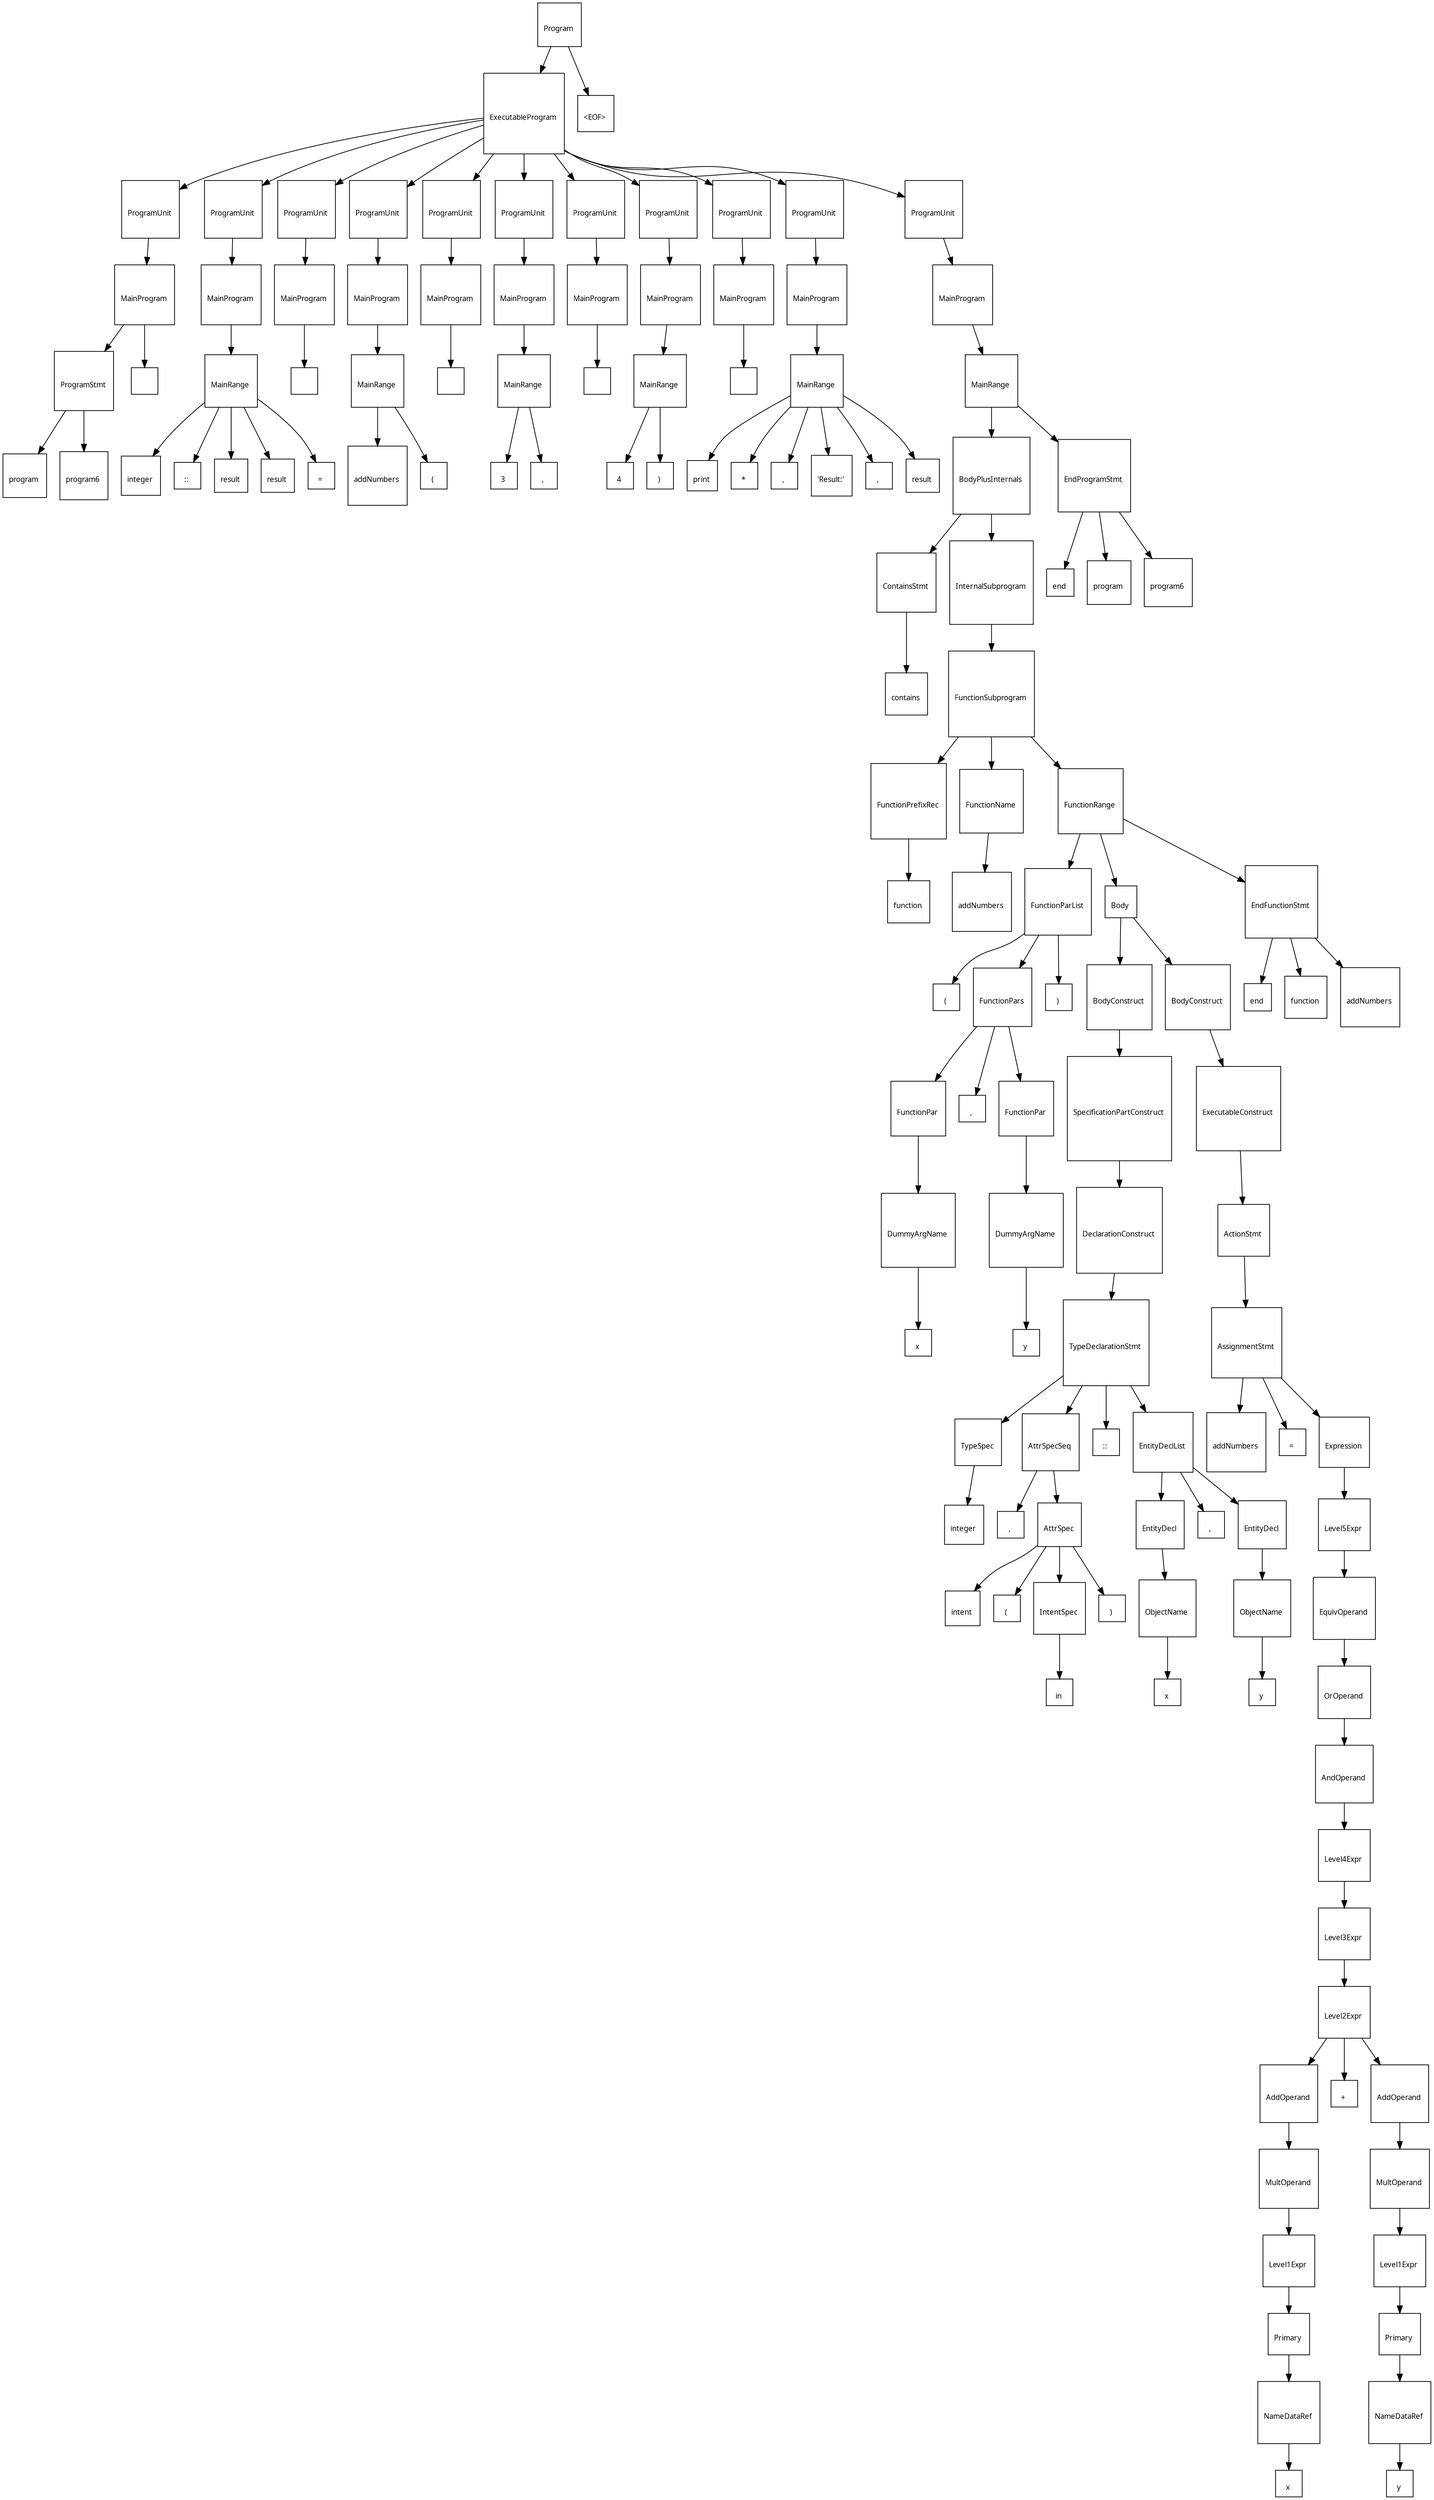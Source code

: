 digraph G {
  charset="UTF-8"
  node [shape=square, fontname="Arial Unicode MS"];
  "3f7b96d8-d9c5-45c6-9dba-42b05bca8d0e" [label="\lProgram \n", fontsize=10];
  "3f7b96d8-d9c5-45c6-9dba-42b05bca8d0e" -> "b9318d45-5e41-418b-8f4a-22954b1f49f7";
  "b9318d45-5e41-418b-8f4a-22954b1f49f7" [label="\lExecutableProgram \n", fontsize=10];
  "b9318d45-5e41-418b-8f4a-22954b1f49f7" -> "693ccd7b-6b8a-4dba-af21-37ac4c31fe65";
  "693ccd7b-6b8a-4dba-af21-37ac4c31fe65" [label="\lProgramUnit \n", fontsize=10];
  "693ccd7b-6b8a-4dba-af21-37ac4c31fe65" -> "130dec01-a324-41bd-8628-a98039d57e2a";
  "130dec01-a324-41bd-8628-a98039d57e2a" [label="\lMainProgram \n", fontsize=10];
  "130dec01-a324-41bd-8628-a98039d57e2a" -> "323e25f2-792b-4c8a-a56d-dda9ae2aeafb";
  "323e25f2-792b-4c8a-a56d-dda9ae2aeafb" [label="\lProgramStmt \n", fontsize=10];
  "323e25f2-792b-4c8a-a56d-dda9ae2aeafb" -> "c8368f9d-51af-4e3f-8fe8-7b04727d56e1";
  "c8368f9d-51af-4e3f-8fe8-7b04727d56e1" [label="\lprogram \n", fontsize=10];
  "323e25f2-792b-4c8a-a56d-dda9ae2aeafb" -> "ac1efc1e-16dd-4f40-b158-4a7a34dfe0fa";
  "ac1efc1e-16dd-4f40-b158-4a7a34dfe0fa" [label="\lprogram6 \n", fontsize=10];
  "130dec01-a324-41bd-8628-a98039d57e2a" -> "b25d86d9-302b-4bdf-aea3-80f89d7ed4fa";
  "b25d86d9-302b-4bdf-aea3-80f89d7ed4fa" [label="\l \n", fontsize=10];
  "b9318d45-5e41-418b-8f4a-22954b1f49f7" -> "ff2bc20b-89a9-4b7d-b8b8-8e324e2f1f53";
  "ff2bc20b-89a9-4b7d-b8b8-8e324e2f1f53" [label="\lProgramUnit \n", fontsize=10];
  "ff2bc20b-89a9-4b7d-b8b8-8e324e2f1f53" -> "44f4db6f-a58f-4501-885c-67f3e36232e9";
  "44f4db6f-a58f-4501-885c-67f3e36232e9" [label="\lMainProgram \n", fontsize=10];
  "44f4db6f-a58f-4501-885c-67f3e36232e9" -> "0968dd14-3956-4527-bfe3-c9945346cffb";
  "0968dd14-3956-4527-bfe3-c9945346cffb" [label="\lMainRange \n", fontsize=10];
  "0968dd14-3956-4527-bfe3-c9945346cffb" -> "54160803-c5b7-4235-8d6f-159d76db0c27";
  "54160803-c5b7-4235-8d6f-159d76db0c27" [label="\linteger \n", fontsize=10];
  "0968dd14-3956-4527-bfe3-c9945346cffb" -> "9b4ccbdc-21da-49f1-a697-5ea12a7fcb9d";
  "9b4ccbdc-21da-49f1-a697-5ea12a7fcb9d" [label="\l:: \n", fontsize=10];
  "0968dd14-3956-4527-bfe3-c9945346cffb" -> "92b3f79b-495c-4e70-bebe-faa9fe08d703";
  "92b3f79b-495c-4e70-bebe-faa9fe08d703" [label="\lresult \n", fontsize=10];
  "0968dd14-3956-4527-bfe3-c9945346cffb" -> "827b8823-ffa4-4b87-a57e-c0a7f84614a5";
  "827b8823-ffa4-4b87-a57e-c0a7f84614a5" [label="\lresult \n", fontsize=10];
  "0968dd14-3956-4527-bfe3-c9945346cffb" -> "e4e570c0-051b-4e66-b8b9-f63844f7a3df";
  "e4e570c0-051b-4e66-b8b9-f63844f7a3df" [label="\l= \n", fontsize=10];
  "b9318d45-5e41-418b-8f4a-22954b1f49f7" -> "a325422f-deb4-4964-8f5e-fae739c7c5f4";
  "a325422f-deb4-4964-8f5e-fae739c7c5f4" [label="\lProgramUnit \n", fontsize=10];
  "a325422f-deb4-4964-8f5e-fae739c7c5f4" -> "82cb331c-fbb4-4f90-8204-0f6ca37d36c8";
  "82cb331c-fbb4-4f90-8204-0f6ca37d36c8" [label="\lMainProgram \n", fontsize=10];
  "82cb331c-fbb4-4f90-8204-0f6ca37d36c8" -> "15054ab5-5e94-448c-a813-55fa86be4893";
  "15054ab5-5e94-448c-a813-55fa86be4893" [label="\l \n", fontsize=10];
  "b9318d45-5e41-418b-8f4a-22954b1f49f7" -> "dc0dcd4a-d23d-4026-8644-c37f880382fc";
  "dc0dcd4a-d23d-4026-8644-c37f880382fc" [label="\lProgramUnit \n", fontsize=10];
  "dc0dcd4a-d23d-4026-8644-c37f880382fc" -> "8847472e-ba3f-4972-bc61-1cf1e18ef36a";
  "8847472e-ba3f-4972-bc61-1cf1e18ef36a" [label="\lMainProgram \n", fontsize=10];
  "8847472e-ba3f-4972-bc61-1cf1e18ef36a" -> "39e0efca-8de8-404e-bf8c-0b938a465e31";
  "39e0efca-8de8-404e-bf8c-0b938a465e31" [label="\lMainRange \n", fontsize=10];
  "39e0efca-8de8-404e-bf8c-0b938a465e31" -> "5d9ac365-fd11-4dd5-a810-ea86bf478e7a";
  "5d9ac365-fd11-4dd5-a810-ea86bf478e7a" [label="\laddNumbers \n", fontsize=10];
  "39e0efca-8de8-404e-bf8c-0b938a465e31" -> "3596c045-9a78-418d-ab79-eb8e745b16e1";
  "3596c045-9a78-418d-ab79-eb8e745b16e1" [label="\l( \n", fontsize=10];
  "b9318d45-5e41-418b-8f4a-22954b1f49f7" -> "e347ad85-b95b-4884-b184-e3599ac3b1e2";
  "e347ad85-b95b-4884-b184-e3599ac3b1e2" [label="\lProgramUnit \n", fontsize=10];
  "e347ad85-b95b-4884-b184-e3599ac3b1e2" -> "b6ee7f51-30dc-42e0-a375-38b0a60a8442";
  "b6ee7f51-30dc-42e0-a375-38b0a60a8442" [label="\lMainProgram \n", fontsize=10];
  "b6ee7f51-30dc-42e0-a375-38b0a60a8442" -> "4a54b2c0-16e8-4d0e-8135-0fe2c419a69c";
  "4a54b2c0-16e8-4d0e-8135-0fe2c419a69c" [label="\l \n", fontsize=10];
  "b9318d45-5e41-418b-8f4a-22954b1f49f7" -> "f8768985-6872-413f-9a13-fcc3b599bc61";
  "f8768985-6872-413f-9a13-fcc3b599bc61" [label="\lProgramUnit \n", fontsize=10];
  "f8768985-6872-413f-9a13-fcc3b599bc61" -> "0289d394-674c-4073-b67a-bc79bdb6e119";
  "0289d394-674c-4073-b67a-bc79bdb6e119" [label="\lMainProgram \n", fontsize=10];
  "0289d394-674c-4073-b67a-bc79bdb6e119" -> "ca77a713-c760-44b7-bc91-a82992a7a7f8";
  "ca77a713-c760-44b7-bc91-a82992a7a7f8" [label="\lMainRange \n", fontsize=10];
  "ca77a713-c760-44b7-bc91-a82992a7a7f8" -> "1db8398f-44c2-444a-ae71-1744e397120e";
  "1db8398f-44c2-444a-ae71-1744e397120e" [label="\l3 \n", fontsize=10];
  "ca77a713-c760-44b7-bc91-a82992a7a7f8" -> "33cf27a9-8525-4b60-813d-73b5b5203aec";
  "33cf27a9-8525-4b60-813d-73b5b5203aec" [label="\l, \n", fontsize=10];
  "b9318d45-5e41-418b-8f4a-22954b1f49f7" -> "3ff0ecc0-f576-4c14-8f5b-db2eda5ab5c5";
  "3ff0ecc0-f576-4c14-8f5b-db2eda5ab5c5" [label="\lProgramUnit \n", fontsize=10];
  "3ff0ecc0-f576-4c14-8f5b-db2eda5ab5c5" -> "ef87b968-aae1-4192-a3d8-be98f2865207";
  "ef87b968-aae1-4192-a3d8-be98f2865207" [label="\lMainProgram \n", fontsize=10];
  "ef87b968-aae1-4192-a3d8-be98f2865207" -> "66f2c6d9-34b8-4cb6-b923-b58633d4bb98";
  "66f2c6d9-34b8-4cb6-b923-b58633d4bb98" [label="\l \n", fontsize=10];
  "b9318d45-5e41-418b-8f4a-22954b1f49f7" -> "bd40215f-375f-44fc-9a98-98cbf3c946d9";
  "bd40215f-375f-44fc-9a98-98cbf3c946d9" [label="\lProgramUnit \n", fontsize=10];
  "bd40215f-375f-44fc-9a98-98cbf3c946d9" -> "da4dac4a-48d1-46ed-a0fa-6e6174bdffda";
  "da4dac4a-48d1-46ed-a0fa-6e6174bdffda" [label="\lMainProgram \n", fontsize=10];
  "da4dac4a-48d1-46ed-a0fa-6e6174bdffda" -> "77b8da33-2f0e-419b-9d80-be85fe3b061f";
  "77b8da33-2f0e-419b-9d80-be85fe3b061f" [label="\lMainRange \n", fontsize=10];
  "77b8da33-2f0e-419b-9d80-be85fe3b061f" -> "987af94b-0d1e-4274-af02-9c9b361ef009";
  "987af94b-0d1e-4274-af02-9c9b361ef009" [label="\l4 \n", fontsize=10];
  "77b8da33-2f0e-419b-9d80-be85fe3b061f" -> "667f6a72-48fe-4735-9001-48190f70b633";
  "667f6a72-48fe-4735-9001-48190f70b633" [label="\l) \n", fontsize=10];
  "b9318d45-5e41-418b-8f4a-22954b1f49f7" -> "43cd375a-b470-4e47-a88f-b335c1105afe";
  "43cd375a-b470-4e47-a88f-b335c1105afe" [label="\lProgramUnit \n", fontsize=10];
  "43cd375a-b470-4e47-a88f-b335c1105afe" -> "e3fa74ec-9099-405e-82d0-ecbefd95937c";
  "e3fa74ec-9099-405e-82d0-ecbefd95937c" [label="\lMainProgram \n", fontsize=10];
  "e3fa74ec-9099-405e-82d0-ecbefd95937c" -> "232911f3-9163-4ff4-9ef7-908175d64304";
  "232911f3-9163-4ff4-9ef7-908175d64304" [label="\l \n", fontsize=10];
  "b9318d45-5e41-418b-8f4a-22954b1f49f7" -> "66b3ad98-79d4-4f72-a86b-090435c99068";
  "66b3ad98-79d4-4f72-a86b-090435c99068" [label="\lProgramUnit \n", fontsize=10];
  "66b3ad98-79d4-4f72-a86b-090435c99068" -> "f6a3f4d0-6b35-4787-a80f-5f68658d72ab";
  "f6a3f4d0-6b35-4787-a80f-5f68658d72ab" [label="\lMainProgram \n", fontsize=10];
  "f6a3f4d0-6b35-4787-a80f-5f68658d72ab" -> "efa25184-243a-4ced-9a34-96a1231a50f3";
  "efa25184-243a-4ced-9a34-96a1231a50f3" [label="\lMainRange \n", fontsize=10];
  "efa25184-243a-4ced-9a34-96a1231a50f3" -> "fea8e480-8ad7-4d41-94e5-4c2d43fc2283";
  "fea8e480-8ad7-4d41-94e5-4c2d43fc2283" [label="\lprint \n", fontsize=10];
  "efa25184-243a-4ced-9a34-96a1231a50f3" -> "f9d98bae-5d72-43f4-b2b6-d4c07abd6a0e";
  "f9d98bae-5d72-43f4-b2b6-d4c07abd6a0e" [label="\l* \n", fontsize=10];
  "efa25184-243a-4ced-9a34-96a1231a50f3" -> "d4f9371c-9085-411f-89d0-b8dfabb96594";
  "d4f9371c-9085-411f-89d0-b8dfabb96594" [label="\l, \n", fontsize=10];
  "efa25184-243a-4ced-9a34-96a1231a50f3" -> "5290cbb7-c9f2-441b-aed0-e893ba621d8e";
  "5290cbb7-c9f2-441b-aed0-e893ba621d8e" [label="\l'Result:' \n", fontsize=10];
  "efa25184-243a-4ced-9a34-96a1231a50f3" -> "1a6a3b59-6fe2-4702-804d-bcbde59ea992";
  "1a6a3b59-6fe2-4702-804d-bcbde59ea992" [label="\l, \n", fontsize=10];
  "efa25184-243a-4ced-9a34-96a1231a50f3" -> "e235581f-6c2d-4dd1-90d1-c36e58eee00e";
  "e235581f-6c2d-4dd1-90d1-c36e58eee00e" [label="\lresult \n", fontsize=10];
  "b9318d45-5e41-418b-8f4a-22954b1f49f7" -> "ea6cdb8b-0ebb-4115-b5e8-b6db4530f764";
  "ea6cdb8b-0ebb-4115-b5e8-b6db4530f764" [label="\lProgramUnit \n", fontsize=10];
  "ea6cdb8b-0ebb-4115-b5e8-b6db4530f764" -> "0ca0a0ad-c96d-4aa5-bb8b-dc6acfc5b20d";
  "0ca0a0ad-c96d-4aa5-bb8b-dc6acfc5b20d" [label="\lMainProgram \n", fontsize=10];
  "0ca0a0ad-c96d-4aa5-bb8b-dc6acfc5b20d" -> "497fc4a0-cb73-4c38-807d-c91bdc450467";
  "497fc4a0-cb73-4c38-807d-c91bdc450467" [label="\lMainRange \n", fontsize=10];
  "497fc4a0-cb73-4c38-807d-c91bdc450467" -> "78bc58bf-7e33-4d82-b75c-c1f38dc16875";
  "78bc58bf-7e33-4d82-b75c-c1f38dc16875" [label="\lBodyPlusInternals \n", fontsize=10];
  "78bc58bf-7e33-4d82-b75c-c1f38dc16875" -> "4dc24ed4-e84d-45f9-b7ca-f296864070cf";
  "4dc24ed4-e84d-45f9-b7ca-f296864070cf" [label="\lContainsStmt \n", fontsize=10];
  "4dc24ed4-e84d-45f9-b7ca-f296864070cf" -> "a215331e-b0e8-4108-afd2-297b50529ec7";
  "a215331e-b0e8-4108-afd2-297b50529ec7" [label="\lcontains \n", fontsize=10];
  "78bc58bf-7e33-4d82-b75c-c1f38dc16875" -> "84268626-231b-46fa-ad5c-3c1c3a1c4491";
  "84268626-231b-46fa-ad5c-3c1c3a1c4491" [label="\lInternalSubprogram \n", fontsize=10];
  "84268626-231b-46fa-ad5c-3c1c3a1c4491" -> "9b68488e-2709-4223-893d-818e9ca86605";
  "9b68488e-2709-4223-893d-818e9ca86605" [label="\lFunctionSubprogram \n", fontsize=10];
  "9b68488e-2709-4223-893d-818e9ca86605" -> "fadb626e-7ff7-443c-b9db-1053245d2e10";
  "fadb626e-7ff7-443c-b9db-1053245d2e10" [label="\lFunctionPrefixRec \n", fontsize=10];
  "fadb626e-7ff7-443c-b9db-1053245d2e10" -> "c8d0e69f-e87b-48fe-b11a-fe3b3083eb71";
  "c8d0e69f-e87b-48fe-b11a-fe3b3083eb71" [label="\lfunction \n", fontsize=10];
  "9b68488e-2709-4223-893d-818e9ca86605" -> "0919e635-7612-4625-819d-daf78b5c7b82";
  "0919e635-7612-4625-819d-daf78b5c7b82" [label="\lFunctionName \n", fontsize=10];
  "0919e635-7612-4625-819d-daf78b5c7b82" -> "cfbbbae1-f2b7-43a5-b639-4b1e44938c36";
  "cfbbbae1-f2b7-43a5-b639-4b1e44938c36" [label="\laddNumbers \n", fontsize=10];
  "9b68488e-2709-4223-893d-818e9ca86605" -> "4a2db643-81c4-420c-9e6f-9ef97d637030";
  "4a2db643-81c4-420c-9e6f-9ef97d637030" [label="\lFunctionRange \n", fontsize=10];
  "4a2db643-81c4-420c-9e6f-9ef97d637030" -> "dea3d9fb-a5e4-414f-b20f-ddb50cd66a1a";
  "dea3d9fb-a5e4-414f-b20f-ddb50cd66a1a" [label="\lFunctionParList \n", fontsize=10];
  "dea3d9fb-a5e4-414f-b20f-ddb50cd66a1a" -> "817c9d7c-70a2-4d67-ac90-bb06d28818d1";
  "817c9d7c-70a2-4d67-ac90-bb06d28818d1" [label="\l( \n", fontsize=10];
  "dea3d9fb-a5e4-414f-b20f-ddb50cd66a1a" -> "ff4d6142-953d-46ed-958d-a5562f8b7d26";
  "ff4d6142-953d-46ed-958d-a5562f8b7d26" [label="\lFunctionPars \n", fontsize=10];
  "ff4d6142-953d-46ed-958d-a5562f8b7d26" -> "43f79e9d-c75b-4fe3-a5e8-1166eae163f2";
  "43f79e9d-c75b-4fe3-a5e8-1166eae163f2" [label="\lFunctionPar \n", fontsize=10];
  "43f79e9d-c75b-4fe3-a5e8-1166eae163f2" -> "20a21a2a-94ca-4338-95d0-1862379a3365";
  "20a21a2a-94ca-4338-95d0-1862379a3365" [label="\lDummyArgName \n", fontsize=10];
  "20a21a2a-94ca-4338-95d0-1862379a3365" -> "0ef41656-a30e-44bb-b829-7af77899f017";
  "0ef41656-a30e-44bb-b829-7af77899f017" [label="\lx \n", fontsize=10];
  "ff4d6142-953d-46ed-958d-a5562f8b7d26" -> "9f62cc02-21cc-468e-931b-e02ee12de2cc";
  "9f62cc02-21cc-468e-931b-e02ee12de2cc" [label="\l, \n", fontsize=10];
  "ff4d6142-953d-46ed-958d-a5562f8b7d26" -> "235efd1b-a31e-45ff-9267-ae6e28a00197";
  "235efd1b-a31e-45ff-9267-ae6e28a00197" [label="\lFunctionPar \n", fontsize=10];
  "235efd1b-a31e-45ff-9267-ae6e28a00197" -> "81f4b286-a513-4c7b-af95-e98148ba8c55";
  "81f4b286-a513-4c7b-af95-e98148ba8c55" [label="\lDummyArgName \n", fontsize=10];
  "81f4b286-a513-4c7b-af95-e98148ba8c55" -> "00dc8bab-62b9-45ff-bb59-d295e1731080";
  "00dc8bab-62b9-45ff-bb59-d295e1731080" [label="\ly \n", fontsize=10];
  "dea3d9fb-a5e4-414f-b20f-ddb50cd66a1a" -> "94c9e9e9-6e48-4943-9270-bacba354b762";
  "94c9e9e9-6e48-4943-9270-bacba354b762" [label="\l) \n", fontsize=10];
  "4a2db643-81c4-420c-9e6f-9ef97d637030" -> "1ecab7ec-aea4-4c6d-a115-645665a2b7e8";
  "1ecab7ec-aea4-4c6d-a115-645665a2b7e8" [label="\lBody \n", fontsize=10];
  "1ecab7ec-aea4-4c6d-a115-645665a2b7e8" -> "f10daa5b-e0bd-4e2e-9ee1-d21ec8cb3047";
  "f10daa5b-e0bd-4e2e-9ee1-d21ec8cb3047" [label="\lBodyConstruct \n", fontsize=10];
  "f10daa5b-e0bd-4e2e-9ee1-d21ec8cb3047" -> "e71c39e7-e775-4531-aac5-1cabf88eef42";
  "e71c39e7-e775-4531-aac5-1cabf88eef42" [label="\lSpecificationPartConstruct \n", fontsize=10];
  "e71c39e7-e775-4531-aac5-1cabf88eef42" -> "b55f3040-0c9a-4263-b1f7-69f06c94ee7c";
  "b55f3040-0c9a-4263-b1f7-69f06c94ee7c" [label="\lDeclarationConstruct \n", fontsize=10];
  "b55f3040-0c9a-4263-b1f7-69f06c94ee7c" -> "d6b26983-cff0-4844-a7ae-fd5eb35a491c";
  "d6b26983-cff0-4844-a7ae-fd5eb35a491c" [label="\lTypeDeclarationStmt \n", fontsize=10];
  "d6b26983-cff0-4844-a7ae-fd5eb35a491c" -> "49058628-ceb1-4869-aead-8b0e203117f2";
  "49058628-ceb1-4869-aead-8b0e203117f2" [label="\lTypeSpec \n", fontsize=10];
  "49058628-ceb1-4869-aead-8b0e203117f2" -> "4eb5a1e7-6160-4a9f-9f1e-54587476a560";
  "4eb5a1e7-6160-4a9f-9f1e-54587476a560" [label="\linteger \n", fontsize=10];
  "d6b26983-cff0-4844-a7ae-fd5eb35a491c" -> "53cb543b-a030-4783-9c14-83efa6e399a6";
  "53cb543b-a030-4783-9c14-83efa6e399a6" [label="\lAttrSpecSeq \n", fontsize=10];
  "53cb543b-a030-4783-9c14-83efa6e399a6" -> "fd101a52-7531-49b4-bfb1-fd8a39dae644";
  "fd101a52-7531-49b4-bfb1-fd8a39dae644" [label="\l, \n", fontsize=10];
  "53cb543b-a030-4783-9c14-83efa6e399a6" -> "19570af0-b5b1-4f72-a91c-970a000271f4";
  "19570af0-b5b1-4f72-a91c-970a000271f4" [label="\lAttrSpec \n", fontsize=10];
  "19570af0-b5b1-4f72-a91c-970a000271f4" -> "db60492b-1c94-4243-8c75-8091964ba7c2";
  "db60492b-1c94-4243-8c75-8091964ba7c2" [label="\lintent \n", fontsize=10];
  "19570af0-b5b1-4f72-a91c-970a000271f4" -> "63a1daf4-4f13-40dc-a846-70a7b722d41f";
  "63a1daf4-4f13-40dc-a846-70a7b722d41f" [label="\l( \n", fontsize=10];
  "19570af0-b5b1-4f72-a91c-970a000271f4" -> "248229b4-1e79-4b07-bc3e-9126f8e918c6";
  "248229b4-1e79-4b07-bc3e-9126f8e918c6" [label="\lIntentSpec \n", fontsize=10];
  "248229b4-1e79-4b07-bc3e-9126f8e918c6" -> "0a496326-48df-48d5-97ec-6d98982f5eb1";
  "0a496326-48df-48d5-97ec-6d98982f5eb1" [label="\lin \n", fontsize=10];
  "19570af0-b5b1-4f72-a91c-970a000271f4" -> "f0ab5e84-e6c4-49b8-ae3e-a4b2277c0ec0";
  "f0ab5e84-e6c4-49b8-ae3e-a4b2277c0ec0" [label="\l) \n", fontsize=10];
  "d6b26983-cff0-4844-a7ae-fd5eb35a491c" -> "691cc7f4-4559-4c0b-bb51-bb8d12b7b062";
  "691cc7f4-4559-4c0b-bb51-bb8d12b7b062" [label="\l:: \n", fontsize=10];
  "d6b26983-cff0-4844-a7ae-fd5eb35a491c" -> "4471cd8e-316e-465e-8352-7b0445a6d81b";
  "4471cd8e-316e-465e-8352-7b0445a6d81b" [label="\lEntityDeclList \n", fontsize=10];
  "4471cd8e-316e-465e-8352-7b0445a6d81b" -> "97083947-1e6b-48f0-abfe-bc63259a93da";
  "97083947-1e6b-48f0-abfe-bc63259a93da" [label="\lEntityDecl \n", fontsize=10];
  "97083947-1e6b-48f0-abfe-bc63259a93da" -> "ad22e1ab-418f-4031-8830-a5d9fb130118";
  "ad22e1ab-418f-4031-8830-a5d9fb130118" [label="\lObjectName \n", fontsize=10];
  "ad22e1ab-418f-4031-8830-a5d9fb130118" -> "0f101fc6-c85d-458f-ad0e-014800b82633";
  "0f101fc6-c85d-458f-ad0e-014800b82633" [label="\lx \n", fontsize=10];
  "4471cd8e-316e-465e-8352-7b0445a6d81b" -> "eacdc2c8-fa92-4a18-a768-4a772e950e3d";
  "eacdc2c8-fa92-4a18-a768-4a772e950e3d" [label="\l, \n", fontsize=10];
  "4471cd8e-316e-465e-8352-7b0445a6d81b" -> "b5537c17-d009-4eb0-afad-cfbb2c0a0d43";
  "b5537c17-d009-4eb0-afad-cfbb2c0a0d43" [label="\lEntityDecl \n", fontsize=10];
  "b5537c17-d009-4eb0-afad-cfbb2c0a0d43" -> "9ea09cd6-b410-4da7-8c10-09622bf65a80";
  "9ea09cd6-b410-4da7-8c10-09622bf65a80" [label="\lObjectName \n", fontsize=10];
  "9ea09cd6-b410-4da7-8c10-09622bf65a80" -> "452c7622-e154-414c-bfac-2c509992fc3d";
  "452c7622-e154-414c-bfac-2c509992fc3d" [label="\ly \n", fontsize=10];
  "1ecab7ec-aea4-4c6d-a115-645665a2b7e8" -> "88d07206-be6d-4eec-a2fd-4834248121cf";
  "88d07206-be6d-4eec-a2fd-4834248121cf" [label="\lBodyConstruct \n", fontsize=10];
  "88d07206-be6d-4eec-a2fd-4834248121cf" -> "3f964140-a66d-4a0c-916c-8201ae05b3d9";
  "3f964140-a66d-4a0c-916c-8201ae05b3d9" [label="\lExecutableConstruct \n", fontsize=10];
  "3f964140-a66d-4a0c-916c-8201ae05b3d9" -> "4cd216dd-9d48-4755-a0ca-55d96f8403a3";
  "4cd216dd-9d48-4755-a0ca-55d96f8403a3" [label="\lActionStmt \n", fontsize=10];
  "4cd216dd-9d48-4755-a0ca-55d96f8403a3" -> "a3dc5a29-f9f8-4621-982c-bf3f3fe0e552";
  "a3dc5a29-f9f8-4621-982c-bf3f3fe0e552" [label="\lAssignmentStmt \n", fontsize=10];
  "a3dc5a29-f9f8-4621-982c-bf3f3fe0e552" -> "21ca2b12-00a0-403c-b005-d5fb138adb97";
  "21ca2b12-00a0-403c-b005-d5fb138adb97" [label="\laddNumbers \n", fontsize=10];
  "a3dc5a29-f9f8-4621-982c-bf3f3fe0e552" -> "0b04eee1-4e00-4e2c-bb0a-27c04c148211";
  "0b04eee1-4e00-4e2c-bb0a-27c04c148211" [label="\l= \n", fontsize=10];
  "a3dc5a29-f9f8-4621-982c-bf3f3fe0e552" -> "3c016848-3d36-4321-897b-6f759caa7fa7";
  "3c016848-3d36-4321-897b-6f759caa7fa7" [label="\lExpression \n", fontsize=10];
  "3c016848-3d36-4321-897b-6f759caa7fa7" -> "537f9969-06ad-482c-a78b-7726b6e0097d";
  "537f9969-06ad-482c-a78b-7726b6e0097d" [label="\lLevel5Expr \n", fontsize=10];
  "537f9969-06ad-482c-a78b-7726b6e0097d" -> "02cbe7a5-4cf8-428d-aceb-bade6f8f5ace";
  "02cbe7a5-4cf8-428d-aceb-bade6f8f5ace" [label="\lEquivOperand \n", fontsize=10];
  "02cbe7a5-4cf8-428d-aceb-bade6f8f5ace" -> "392343a6-e365-4585-b475-534ba1f67c6c";
  "392343a6-e365-4585-b475-534ba1f67c6c" [label="\lOrOperand \n", fontsize=10];
  "392343a6-e365-4585-b475-534ba1f67c6c" -> "39ba68a2-4fc9-4047-804e-e7a5d8c4577c";
  "39ba68a2-4fc9-4047-804e-e7a5d8c4577c" [label="\lAndOperand \n", fontsize=10];
  "39ba68a2-4fc9-4047-804e-e7a5d8c4577c" -> "512aa3aa-e0a1-4141-b9ff-cb5525795f2a";
  "512aa3aa-e0a1-4141-b9ff-cb5525795f2a" [label="\lLevel4Expr \n", fontsize=10];
  "512aa3aa-e0a1-4141-b9ff-cb5525795f2a" -> "789a5a25-53a2-4ca6-ae2d-64ed65997d06";
  "789a5a25-53a2-4ca6-ae2d-64ed65997d06" [label="\lLevel3Expr \n", fontsize=10];
  "789a5a25-53a2-4ca6-ae2d-64ed65997d06" -> "346f5193-1d77-4d4a-91ec-99217907ecbf";
  "346f5193-1d77-4d4a-91ec-99217907ecbf" [label="\lLevel2Expr \n", fontsize=10];
  "346f5193-1d77-4d4a-91ec-99217907ecbf" -> "c525cb0c-8d62-4138-b71b-b394e2c187d9";
  "c525cb0c-8d62-4138-b71b-b394e2c187d9" [label="\lAddOperand \n", fontsize=10];
  "c525cb0c-8d62-4138-b71b-b394e2c187d9" -> "15f0eca5-4269-441f-b4e3-5b592164b996";
  "15f0eca5-4269-441f-b4e3-5b592164b996" [label="\lMultOperand \n", fontsize=10];
  "15f0eca5-4269-441f-b4e3-5b592164b996" -> "5f538553-320a-45c7-8baf-97b0ccc443ba";
  "5f538553-320a-45c7-8baf-97b0ccc443ba" [label="\lLevel1Expr \n", fontsize=10];
  "5f538553-320a-45c7-8baf-97b0ccc443ba" -> "136a49dc-3839-48ea-8bc9-92b441f479f1";
  "136a49dc-3839-48ea-8bc9-92b441f479f1" [label="\lPrimary \n", fontsize=10];
  "136a49dc-3839-48ea-8bc9-92b441f479f1" -> "526c3ce2-2ff9-4fd6-8c3d-16e606d4b157";
  "526c3ce2-2ff9-4fd6-8c3d-16e606d4b157" [label="\lNameDataRef \n", fontsize=10];
  "526c3ce2-2ff9-4fd6-8c3d-16e606d4b157" -> "0130e2bc-d0bd-4451-bcd0-b1d9df8a769d";
  "0130e2bc-d0bd-4451-bcd0-b1d9df8a769d" [label="\lx \n", fontsize=10];
  "346f5193-1d77-4d4a-91ec-99217907ecbf" -> "97692b84-c212-4992-bb0d-2890ebcbbbff";
  "97692b84-c212-4992-bb0d-2890ebcbbbff" [label="\l+ \n", fontsize=10];
  "346f5193-1d77-4d4a-91ec-99217907ecbf" -> "408133df-5bf5-4cde-a38b-09c102432700";
  "408133df-5bf5-4cde-a38b-09c102432700" [label="\lAddOperand \n", fontsize=10];
  "408133df-5bf5-4cde-a38b-09c102432700" -> "067f9e80-a955-497b-b16d-a3fd07023009";
  "067f9e80-a955-497b-b16d-a3fd07023009" [label="\lMultOperand \n", fontsize=10];
  "067f9e80-a955-497b-b16d-a3fd07023009" -> "95218901-50f5-41c6-8ad1-7fee369ea80e";
  "95218901-50f5-41c6-8ad1-7fee369ea80e" [label="\lLevel1Expr \n", fontsize=10];
  "95218901-50f5-41c6-8ad1-7fee369ea80e" -> "38971673-cada-460f-ba26-16ede72a667b";
  "38971673-cada-460f-ba26-16ede72a667b" [label="\lPrimary \n", fontsize=10];
  "38971673-cada-460f-ba26-16ede72a667b" -> "ef89381a-4b10-401f-8633-ae9f42cefdd4";
  "ef89381a-4b10-401f-8633-ae9f42cefdd4" [label="\lNameDataRef \n", fontsize=10];
  "ef89381a-4b10-401f-8633-ae9f42cefdd4" -> "307a52cb-5a8d-4893-aa7f-a3d7d9073ab1";
  "307a52cb-5a8d-4893-aa7f-a3d7d9073ab1" [label="\ly \n", fontsize=10];
  "4a2db643-81c4-420c-9e6f-9ef97d637030" -> "b1b74017-d2a4-4b63-a26b-9fec182f1bdc";
  "b1b74017-d2a4-4b63-a26b-9fec182f1bdc" [label="\lEndFunctionStmt \n", fontsize=10];
  "b1b74017-d2a4-4b63-a26b-9fec182f1bdc" -> "90deafbe-3b5b-4b1d-a338-10b26cab8566";
  "90deafbe-3b5b-4b1d-a338-10b26cab8566" [label="\lend \n", fontsize=10];
  "b1b74017-d2a4-4b63-a26b-9fec182f1bdc" -> "b714a02e-bc1f-4357-a9b4-21ce69bb2de2";
  "b714a02e-bc1f-4357-a9b4-21ce69bb2de2" [label="\lfunction \n", fontsize=10];
  "b1b74017-d2a4-4b63-a26b-9fec182f1bdc" -> "f2cdbc6d-30c6-4d85-9f59-25e8c99a4001";
  "f2cdbc6d-30c6-4d85-9f59-25e8c99a4001" [label="\laddNumbers \n", fontsize=10];
  "497fc4a0-cb73-4c38-807d-c91bdc450467" -> "cf777010-8066-4fde-b042-8132a4eadaf3";
  "cf777010-8066-4fde-b042-8132a4eadaf3" [label="\lEndProgramStmt \n", fontsize=10];
  "cf777010-8066-4fde-b042-8132a4eadaf3" -> "a46f05e5-dc4f-43c9-b08d-e24a1f8c32e5";
  "a46f05e5-dc4f-43c9-b08d-e24a1f8c32e5" [label="\lend \n", fontsize=10];
  "cf777010-8066-4fde-b042-8132a4eadaf3" -> "68df3d01-a4f4-4ee0-8038-d945f2848fa5";
  "68df3d01-a4f4-4ee0-8038-d945f2848fa5" [label="\lprogram \n", fontsize=10];
  "cf777010-8066-4fde-b042-8132a4eadaf3" -> "f2fb0848-6ed7-4873-85f7-65cba115a3cd";
  "f2fb0848-6ed7-4873-85f7-65cba115a3cd" [label="\lprogram6 \n", fontsize=10];
  "3f7b96d8-d9c5-45c6-9dba-42b05bca8d0e" -> "66fc9bb9-7890-4e22-b361-9217aa777642";
  "66fc9bb9-7890-4e22-b361-9217aa777642" [label="\l&lt;EOF&gt; \n", fontsize=10];
}
